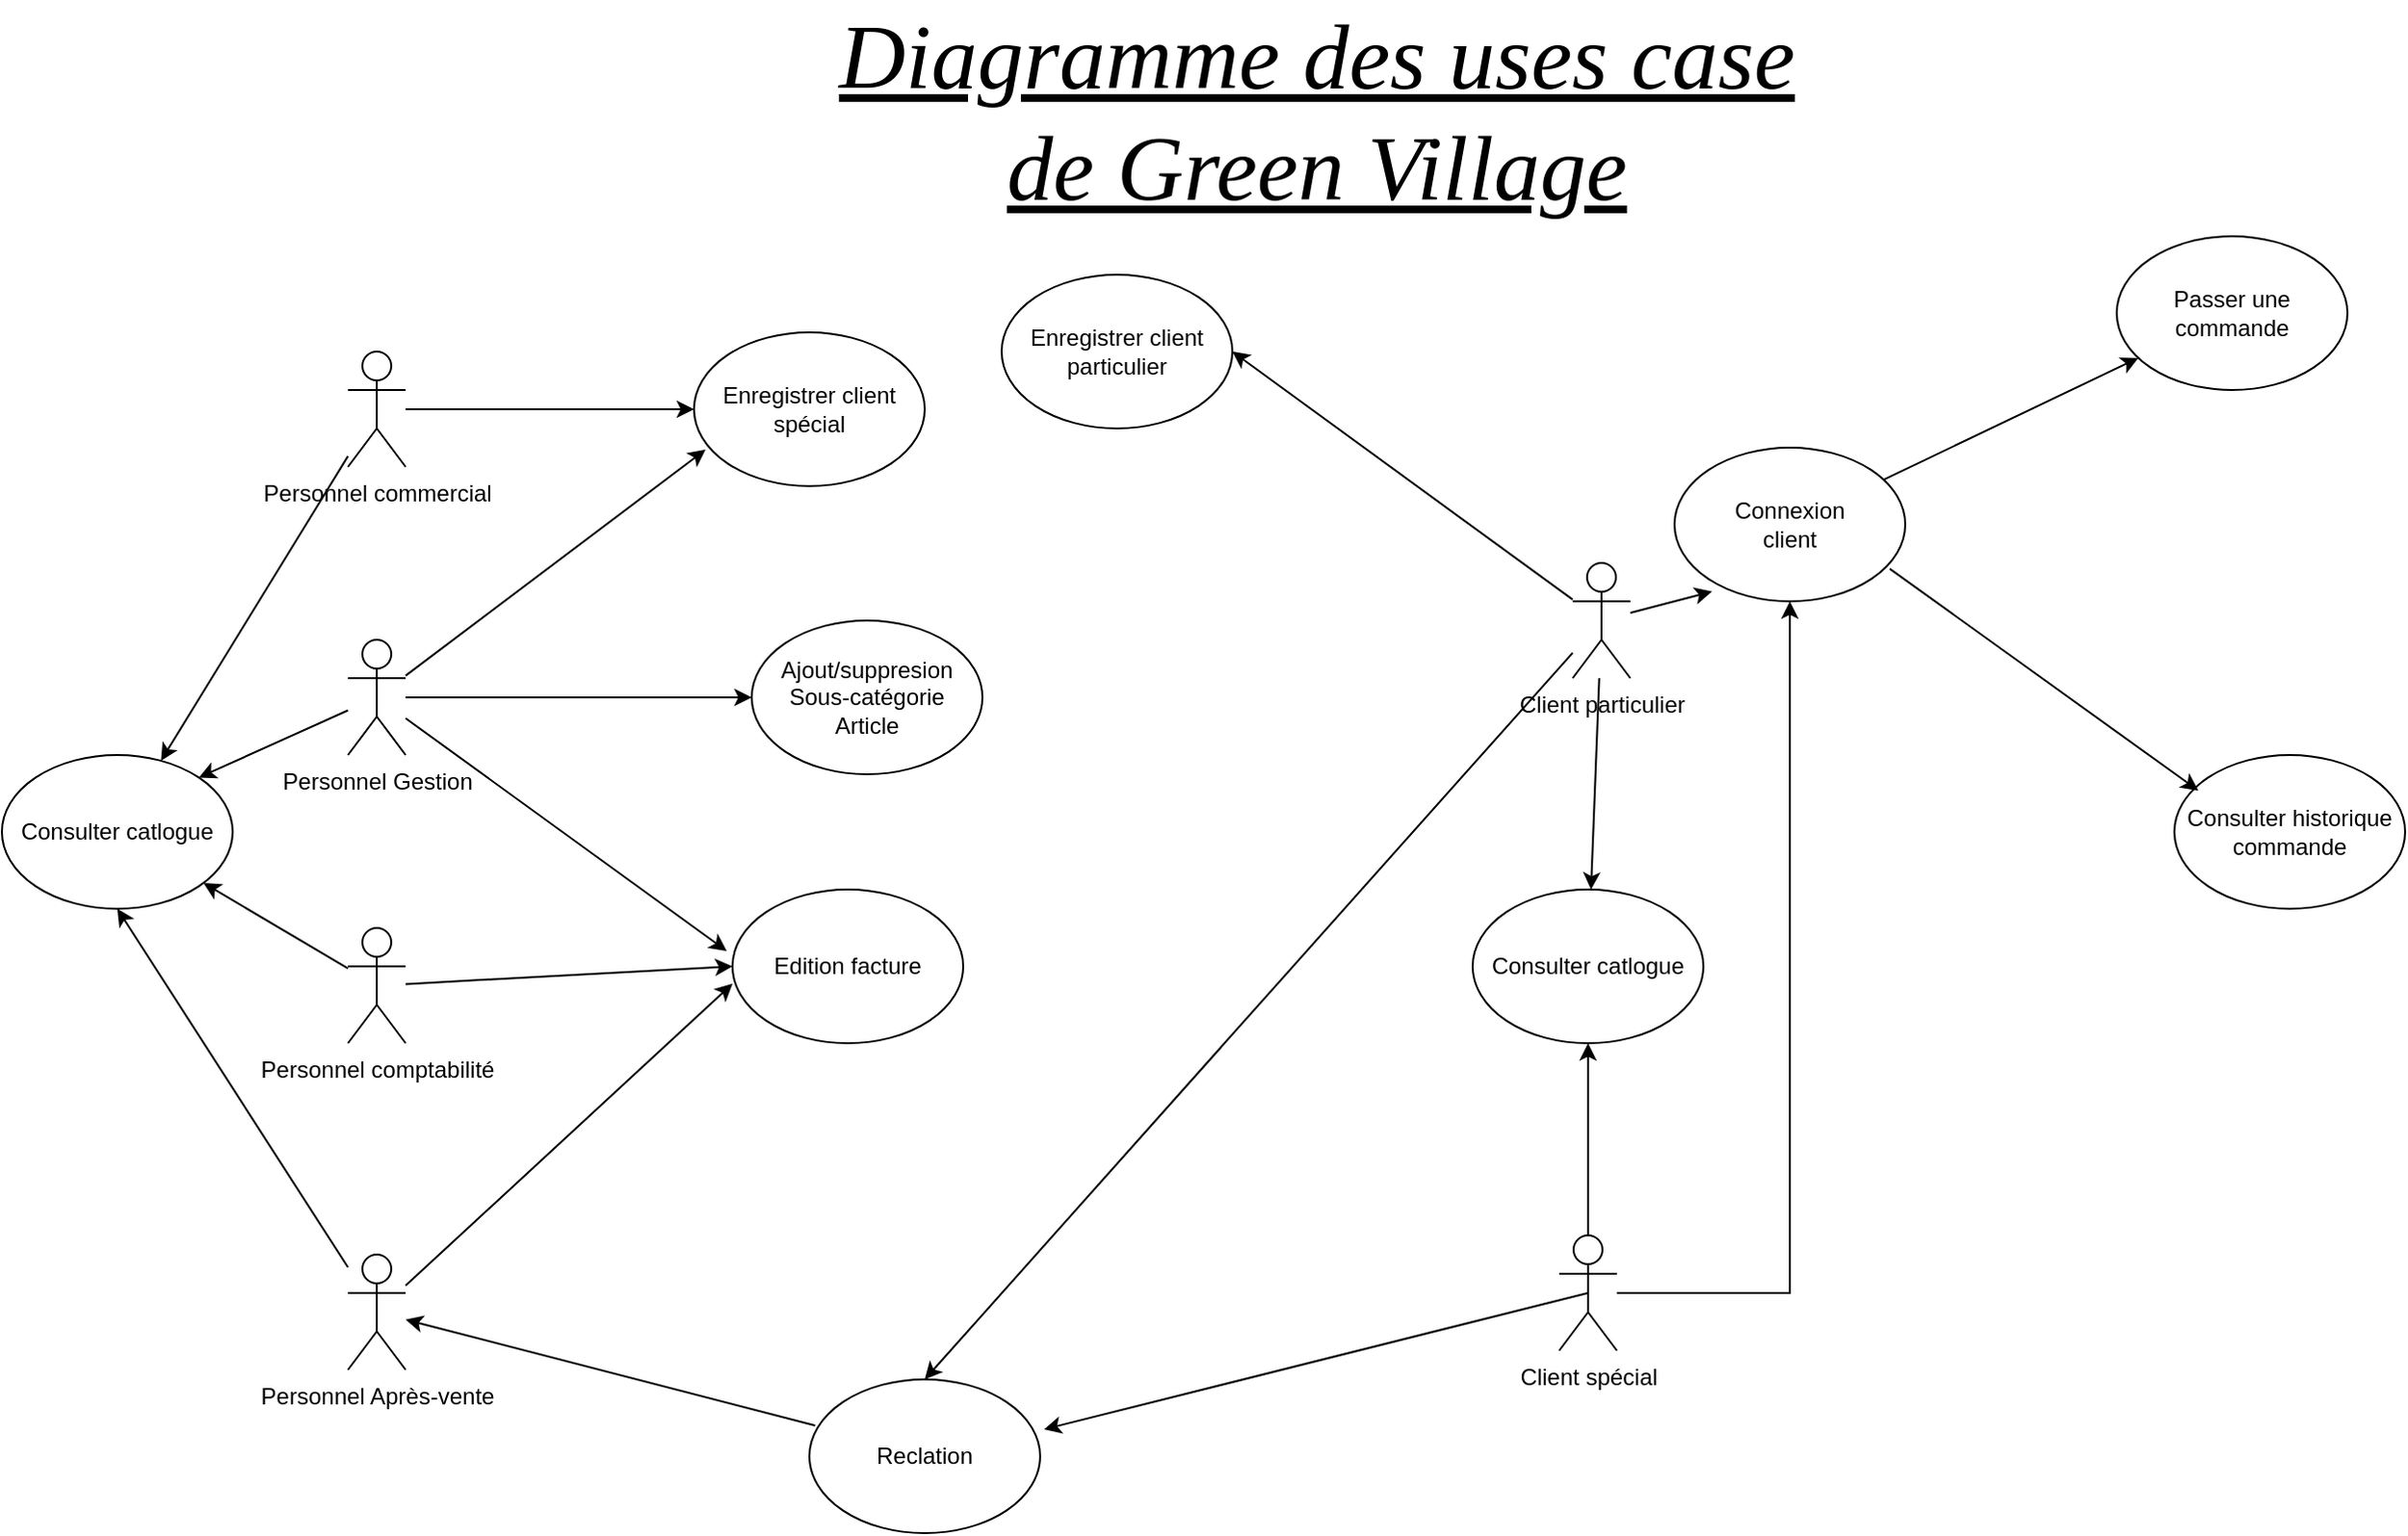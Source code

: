 <mxfile version="24.4.6" type="device">
  <diagram name="Page-1" id="jrBuSKU0h0-TQv3Eupyp">
    <mxGraphModel dx="1364" dy="1964" grid="1" gridSize="10" guides="1" tooltips="1" connect="1" arrows="1" fold="1" page="1" pageScale="1" pageWidth="827" pageHeight="1169" math="0" shadow="0">
      <root>
        <mxCell id="0" />
        <mxCell id="1" parent="0" />
        <mxCell id="u9I-ULSS5X5owK-fzWjN-10" style="rounded=0;orthogonalLoop=1;jettySize=auto;html=1;" edge="1" parent="1" source="u9I-ULSS5X5owK-fzWjN-1" target="u9I-ULSS5X5owK-fzWjN-8">
          <mxGeometry relative="1" as="geometry" />
        </mxCell>
        <mxCell id="u9I-ULSS5X5owK-fzWjN-43" style="rounded=0;orthogonalLoop=1;jettySize=auto;html=1;" edge="1" parent="1" source="u9I-ULSS5X5owK-fzWjN-1" target="u9I-ULSS5X5owK-fzWjN-42">
          <mxGeometry relative="1" as="geometry" />
        </mxCell>
        <mxCell id="u9I-ULSS5X5owK-fzWjN-1" value="Personnel commercial" style="shape=umlActor;verticalLabelPosition=bottom;verticalAlign=top;html=1;outlineConnect=0;" vertex="1" parent="1">
          <mxGeometry x="180" y="160" width="30" height="60" as="geometry" />
        </mxCell>
        <mxCell id="u9I-ULSS5X5owK-fzWjN-12" style="rounded=0;orthogonalLoop=1;jettySize=auto;html=1;entryX=1;entryY=0.5;entryDx=0;entryDy=0;" edge="1" parent="1" source="u9I-ULSS5X5owK-fzWjN-2" target="u9I-ULSS5X5owK-fzWjN-11">
          <mxGeometry relative="1" as="geometry" />
        </mxCell>
        <mxCell id="u9I-ULSS5X5owK-fzWjN-17" style="rounded=0;orthogonalLoop=1;jettySize=auto;html=1;" edge="1" parent="1" source="u9I-ULSS5X5owK-fzWjN-2" target="u9I-ULSS5X5owK-fzWjN-16">
          <mxGeometry relative="1" as="geometry" />
        </mxCell>
        <mxCell id="u9I-ULSS5X5owK-fzWjN-2" value="Client particulier" style="shape=umlActor;verticalLabelPosition=bottom;verticalAlign=top;html=1;outlineConnect=0;" vertex="1" parent="1">
          <mxGeometry x="817" y="270" width="30" height="60" as="geometry" />
        </mxCell>
        <mxCell id="u9I-ULSS5X5owK-fzWjN-22" style="rounded=0;orthogonalLoop=1;jettySize=auto;html=1;entryX=0;entryY=0.5;entryDx=0;entryDy=0;" edge="1" parent="1" source="u9I-ULSS5X5owK-fzWjN-3" target="u9I-ULSS5X5owK-fzWjN-21">
          <mxGeometry relative="1" as="geometry" />
        </mxCell>
        <mxCell id="u9I-ULSS5X5owK-fzWjN-44" style="rounded=0;orthogonalLoop=1;jettySize=auto;html=1;entryX=1;entryY=0;entryDx=0;entryDy=0;" edge="1" parent="1" source="u9I-ULSS5X5owK-fzWjN-3" target="u9I-ULSS5X5owK-fzWjN-42">
          <mxGeometry relative="1" as="geometry" />
        </mxCell>
        <mxCell id="u9I-ULSS5X5owK-fzWjN-3" value="&lt;div&gt;Personnel Gestion&lt;/div&gt;" style="shape=umlActor;verticalLabelPosition=bottom;verticalAlign=top;html=1;outlineConnect=0;" vertex="1" parent="1">
          <mxGeometry x="180" y="310" width="30" height="60" as="geometry" />
        </mxCell>
        <mxCell id="u9I-ULSS5X5owK-fzWjN-46" style="rounded=0;orthogonalLoop=1;jettySize=auto;html=1;entryX=0.5;entryY=1;entryDx=0;entryDy=0;" edge="1" parent="1" source="u9I-ULSS5X5owK-fzWjN-4" target="u9I-ULSS5X5owK-fzWjN-42">
          <mxGeometry relative="1" as="geometry" />
        </mxCell>
        <mxCell id="u9I-ULSS5X5owK-fzWjN-4" value="Personnel Après-vente" style="shape=umlActor;verticalLabelPosition=bottom;verticalAlign=top;html=1;outlineConnect=0;" vertex="1" parent="1">
          <mxGeometry x="180" y="630" width="30" height="60" as="geometry" />
        </mxCell>
        <mxCell id="u9I-ULSS5X5owK-fzWjN-30" style="rounded=0;orthogonalLoop=1;jettySize=auto;html=1;entryX=0;entryY=0.5;entryDx=0;entryDy=0;" edge="1" parent="1" source="u9I-ULSS5X5owK-fzWjN-5" target="u9I-ULSS5X5owK-fzWjN-29">
          <mxGeometry relative="1" as="geometry" />
        </mxCell>
        <mxCell id="u9I-ULSS5X5owK-fzWjN-45" style="rounded=0;orthogonalLoop=1;jettySize=auto;html=1;" edge="1" parent="1" source="u9I-ULSS5X5owK-fzWjN-5" target="u9I-ULSS5X5owK-fzWjN-42">
          <mxGeometry relative="1" as="geometry" />
        </mxCell>
        <mxCell id="u9I-ULSS5X5owK-fzWjN-5" value="Personnel comptabilité" style="shape=umlActor;verticalLabelPosition=bottom;verticalAlign=top;html=1;outlineConnect=0;" vertex="1" parent="1">
          <mxGeometry x="180" y="460" width="30" height="60" as="geometry" />
        </mxCell>
        <mxCell id="u9I-ULSS5X5owK-fzWjN-18" style="rounded=0;orthogonalLoop=1;jettySize=auto;html=1;entryX=0.5;entryY=1;entryDx=0;entryDy=0;" edge="1" parent="1" source="u9I-ULSS5X5owK-fzWjN-6" target="u9I-ULSS5X5owK-fzWjN-16">
          <mxGeometry relative="1" as="geometry" />
        </mxCell>
        <mxCell id="u9I-ULSS5X5owK-fzWjN-37" style="edgeStyle=orthogonalEdgeStyle;rounded=0;orthogonalLoop=1;jettySize=auto;html=1;" edge="1" parent="1" source="u9I-ULSS5X5owK-fzWjN-6" target="u9I-ULSS5X5owK-fzWjN-34">
          <mxGeometry relative="1" as="geometry" />
        </mxCell>
        <mxCell id="u9I-ULSS5X5owK-fzWjN-6" value="Client spécial" style="shape=umlActor;verticalLabelPosition=bottom;verticalAlign=top;html=1;outlineConnect=0;" vertex="1" parent="1">
          <mxGeometry x="810" y="620" width="30" height="60" as="geometry" />
        </mxCell>
        <mxCell id="u9I-ULSS5X5owK-fzWjN-8" value="Enregistrer client spécial" style="ellipse;whiteSpace=wrap;html=1;" vertex="1" parent="1">
          <mxGeometry x="360" y="150" width="120" height="80" as="geometry" />
        </mxCell>
        <mxCell id="u9I-ULSS5X5owK-fzWjN-9" style="rounded=0;orthogonalLoop=1;jettySize=auto;html=1;entryX=0.05;entryY=0.763;entryDx=0;entryDy=0;entryPerimeter=0;" edge="1" parent="1" source="u9I-ULSS5X5owK-fzWjN-3" target="u9I-ULSS5X5owK-fzWjN-8">
          <mxGeometry relative="1" as="geometry" />
        </mxCell>
        <mxCell id="u9I-ULSS5X5owK-fzWjN-11" value="Enregistrer client particulier" style="ellipse;whiteSpace=wrap;html=1;" vertex="1" parent="1">
          <mxGeometry x="520" y="120" width="120" height="80" as="geometry" />
        </mxCell>
        <mxCell id="u9I-ULSS5X5owK-fzWjN-13" value="Passer une commande" style="ellipse;whiteSpace=wrap;html=1;" vertex="1" parent="1">
          <mxGeometry x="1100" y="100" width="120" height="80" as="geometry" />
        </mxCell>
        <mxCell id="u9I-ULSS5X5owK-fzWjN-16" value="Consulter catlogue" style="ellipse;whiteSpace=wrap;html=1;" vertex="1" parent="1">
          <mxGeometry x="765" y="440" width="120" height="80" as="geometry" />
        </mxCell>
        <mxCell id="u9I-ULSS5X5owK-fzWjN-21" value="&lt;div&gt;Ajout/suppresion&lt;/div&gt;&lt;div&gt;Sous-catégorie&lt;/div&gt;&lt;div&gt;Article&lt;br&gt;&lt;/div&gt;" style="ellipse;whiteSpace=wrap;html=1;" vertex="1" parent="1">
          <mxGeometry x="390" y="300" width="120" height="80" as="geometry" />
        </mxCell>
        <mxCell id="u9I-ULSS5X5owK-fzWjN-40" style="rounded=0;orthogonalLoop=1;jettySize=auto;html=1;exitX=0.5;exitY=0.5;exitDx=0;exitDy=0;exitPerimeter=0;entryX=1.017;entryY=0.325;entryDx=0;entryDy=0;entryPerimeter=0;" edge="1" parent="1" source="u9I-ULSS5X5owK-fzWjN-6" target="u9I-ULSS5X5owK-fzWjN-25">
          <mxGeometry relative="1" as="geometry">
            <mxPoint x="710" y="610" as="targetPoint" />
          </mxGeometry>
        </mxCell>
        <mxCell id="u9I-ULSS5X5owK-fzWjN-25" value="Reclation" style="ellipse;whiteSpace=wrap;html=1;" vertex="1" parent="1">
          <mxGeometry x="420" y="695" width="120" height="80" as="geometry" />
        </mxCell>
        <mxCell id="u9I-ULSS5X5owK-fzWjN-28" style="rounded=0;orthogonalLoop=1;jettySize=auto;html=1;exitX=0.025;exitY=0.3;exitDx=0;exitDy=0;exitPerimeter=0;" edge="1" parent="1" source="u9I-ULSS5X5owK-fzWjN-25" target="u9I-ULSS5X5owK-fzWjN-4">
          <mxGeometry relative="1" as="geometry">
            <mxPoint x="370" y="650" as="targetPoint" />
          </mxGeometry>
        </mxCell>
        <mxCell id="u9I-ULSS5X5owK-fzWjN-29" value="Edition facture" style="ellipse;whiteSpace=wrap;html=1;" vertex="1" parent="1">
          <mxGeometry x="380" y="440" width="120" height="80" as="geometry" />
        </mxCell>
        <mxCell id="u9I-ULSS5X5owK-fzWjN-31" style="rounded=0;orthogonalLoop=1;jettySize=auto;html=1;entryX=0;entryY=0.613;entryDx=0;entryDy=0;entryPerimeter=0;" edge="1" parent="1" source="u9I-ULSS5X5owK-fzWjN-4" target="u9I-ULSS5X5owK-fzWjN-29">
          <mxGeometry relative="1" as="geometry" />
        </mxCell>
        <mxCell id="u9I-ULSS5X5owK-fzWjN-32" style="rounded=0;orthogonalLoop=1;jettySize=auto;html=1;entryX=-0.025;entryY=0.4;entryDx=0;entryDy=0;entryPerimeter=0;" edge="1" parent="1" source="u9I-ULSS5X5owK-fzWjN-3" target="u9I-ULSS5X5owK-fzWjN-29">
          <mxGeometry relative="1" as="geometry" />
        </mxCell>
        <mxCell id="u9I-ULSS5X5owK-fzWjN-33" value="Consulter historique commande" style="ellipse;whiteSpace=wrap;html=1;" vertex="1" parent="1">
          <mxGeometry x="1130" y="370" width="120" height="80" as="geometry" />
        </mxCell>
        <mxCell id="u9I-ULSS5X5owK-fzWjN-39" style="rounded=0;orthogonalLoop=1;jettySize=auto;html=1;" edge="1" parent="1" source="u9I-ULSS5X5owK-fzWjN-34" target="u9I-ULSS5X5owK-fzWjN-13">
          <mxGeometry relative="1" as="geometry">
            <mxPoint x="1100" y="150" as="targetPoint" />
          </mxGeometry>
        </mxCell>
        <mxCell id="u9I-ULSS5X5owK-fzWjN-34" value="&lt;div&gt;Connexion&lt;/div&gt;&lt;div&gt;client&lt;br&gt;&lt;/div&gt;" style="ellipse;whiteSpace=wrap;html=1;" vertex="1" parent="1">
          <mxGeometry x="870" y="210" width="120" height="80" as="geometry" />
        </mxCell>
        <mxCell id="u9I-ULSS5X5owK-fzWjN-36" style="rounded=0;orthogonalLoop=1;jettySize=auto;html=1;entryX=0.767;entryY=0.063;entryDx=0;entryDy=0;entryPerimeter=0;" edge="1" parent="1" source="u9I-ULSS5X5owK-fzWjN-2">
          <mxGeometry relative="1" as="geometry">
            <mxPoint x="774.48" y="360.0" as="sourcePoint" />
            <mxPoint x="889.52" y="284.84" as="targetPoint" />
          </mxGeometry>
        </mxCell>
        <mxCell id="u9I-ULSS5X5owK-fzWjN-38" style="rounded=0;orthogonalLoop=1;jettySize=auto;html=1;entryX=0.608;entryY=0.975;entryDx=0;entryDy=0;entryPerimeter=0;exitX=0.933;exitY=0.788;exitDx=0;exitDy=0;exitPerimeter=0;" edge="1" parent="1" source="u9I-ULSS5X5owK-fzWjN-34">
          <mxGeometry relative="1" as="geometry">
            <mxPoint x="910.003" y="219.999" as="sourcePoint" />
            <mxPoint x="1142.44" y="388.5" as="targetPoint" />
          </mxGeometry>
        </mxCell>
        <mxCell id="u9I-ULSS5X5owK-fzWjN-41" style="rounded=0;orthogonalLoop=1;jettySize=auto;html=1;entryX=0.5;entryY=0;entryDx=0;entryDy=0;" edge="1" parent="1" source="u9I-ULSS5X5owK-fzWjN-2" target="u9I-ULSS5X5owK-fzWjN-25">
          <mxGeometry relative="1" as="geometry" />
        </mxCell>
        <mxCell id="u9I-ULSS5X5owK-fzWjN-42" value="Consulter catlogue" style="ellipse;whiteSpace=wrap;html=1;" vertex="1" parent="1">
          <mxGeometry y="370" width="120" height="80" as="geometry" />
        </mxCell>
        <mxCell id="u9I-ULSS5X5owK-fzWjN-47" value="&lt;font face=&quot;Comic Sans MS&quot; style=&quot;font-size: 48px;&quot;&gt;&lt;i&gt;&lt;u&gt;Diagramme des uses case de Green Village&lt;/u&gt;&lt;/i&gt;&lt;/font&gt;" style="text;html=1;align=center;verticalAlign=middle;whiteSpace=wrap;rounded=0;" vertex="1" parent="1">
          <mxGeometry x="414" y="20" width="540" height="30" as="geometry" />
        </mxCell>
      </root>
    </mxGraphModel>
  </diagram>
</mxfile>
